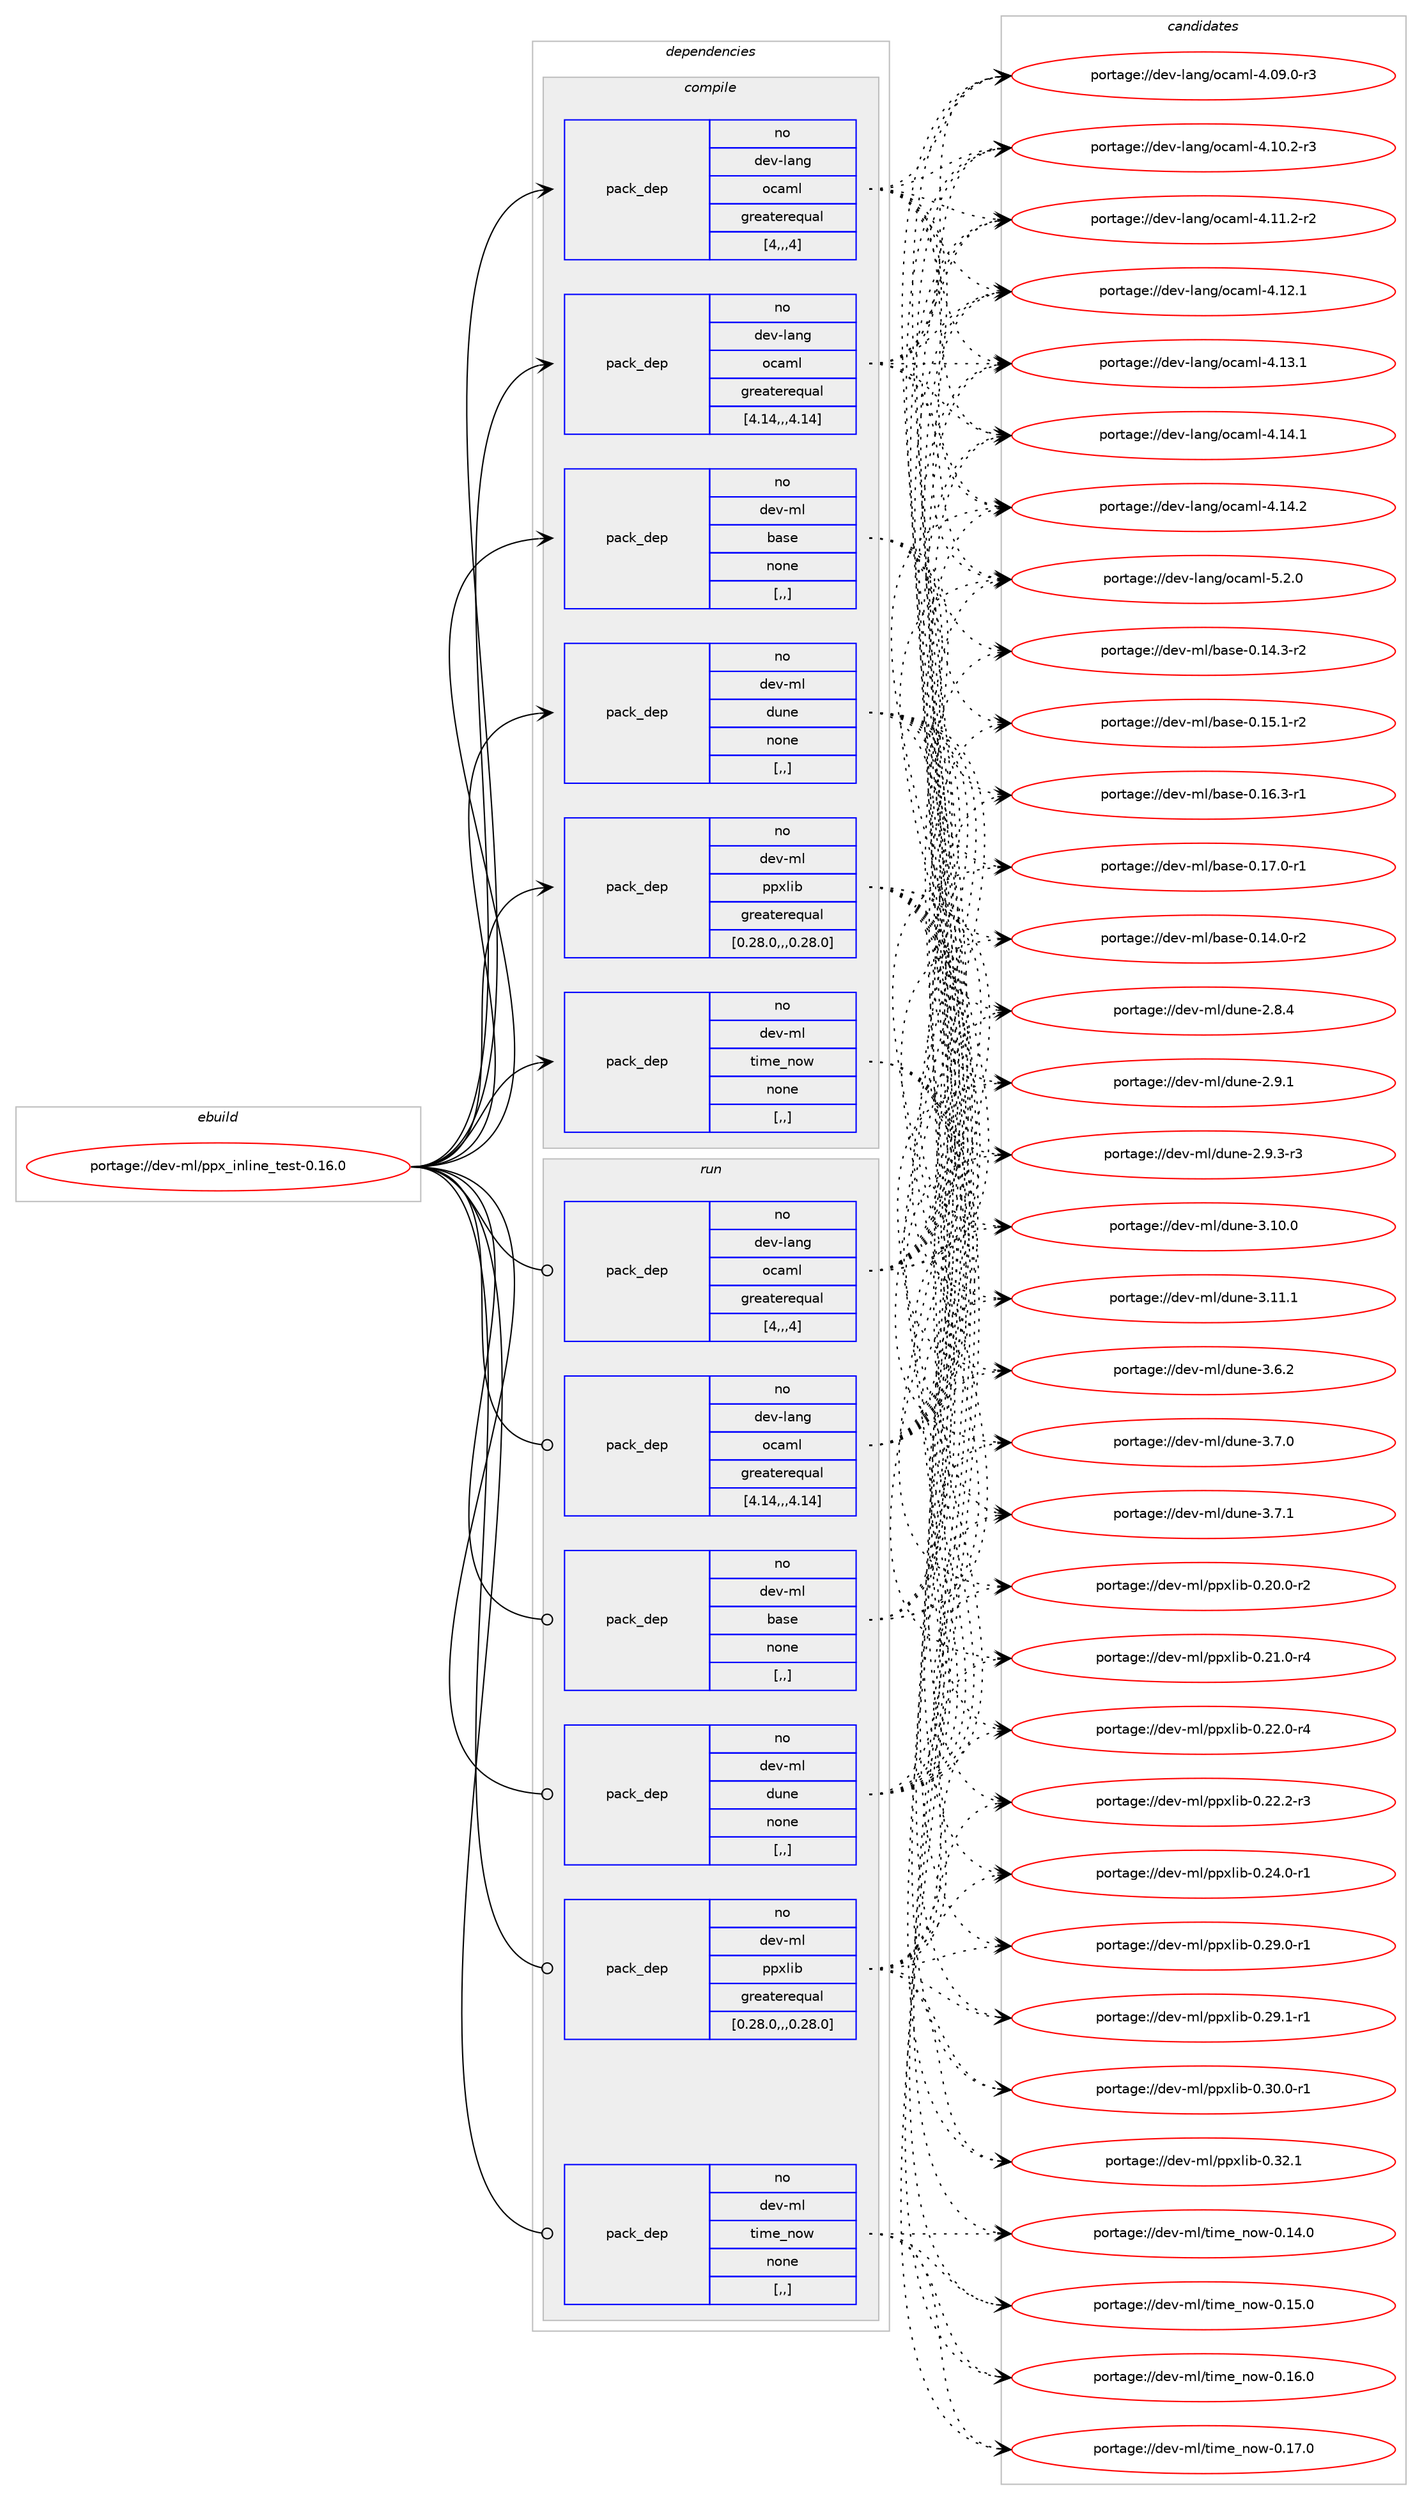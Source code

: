 digraph prolog {

# *************
# Graph options
# *************

newrank=true;
concentrate=true;
compound=true;
graph [rankdir=LR,fontname=Helvetica,fontsize=10,ranksep=1.5];#, ranksep=2.5, nodesep=0.2];
edge  [arrowhead=vee];
node  [fontname=Helvetica,fontsize=10];

# **********
# The ebuild
# **********

subgraph cluster_leftcol {
color=gray;
rank=same;
label=<<i>ebuild</i>>;
id [label="portage://dev-ml/ppx_inline_test-0.16.0", color=red, width=4, href="../dev-ml/ppx_inline_test-0.16.0.svg"];
}

# ****************
# The dependencies
# ****************

subgraph cluster_midcol {
color=gray;
label=<<i>dependencies</i>>;
subgraph cluster_compile {
fillcolor="#eeeeee";
style=filled;
label=<<i>compile</i>>;
subgraph pack89915 {
dependency119958 [label=<<TABLE BORDER="0" CELLBORDER="1" CELLSPACING="0" CELLPADDING="4" WIDTH="220"><TR><TD ROWSPAN="6" CELLPADDING="30">pack_dep</TD></TR><TR><TD WIDTH="110">no</TD></TR><TR><TD>dev-lang</TD></TR><TR><TD>ocaml</TD></TR><TR><TD>greaterequal</TD></TR><TR><TD>[4,,,4]</TD></TR></TABLE>>, shape=none, color=blue];
}
id:e -> dependency119958:w [weight=20,style="solid",arrowhead="vee"];
subgraph pack89916 {
dependency119959 [label=<<TABLE BORDER="0" CELLBORDER="1" CELLSPACING="0" CELLPADDING="4" WIDTH="220"><TR><TD ROWSPAN="6" CELLPADDING="30">pack_dep</TD></TR><TR><TD WIDTH="110">no</TD></TR><TR><TD>dev-lang</TD></TR><TR><TD>ocaml</TD></TR><TR><TD>greaterequal</TD></TR><TR><TD>[4.14,,,4.14]</TD></TR></TABLE>>, shape=none, color=blue];
}
id:e -> dependency119959:w [weight=20,style="solid",arrowhead="vee"];
subgraph pack89917 {
dependency119960 [label=<<TABLE BORDER="0" CELLBORDER="1" CELLSPACING="0" CELLPADDING="4" WIDTH="220"><TR><TD ROWSPAN="6" CELLPADDING="30">pack_dep</TD></TR><TR><TD WIDTH="110">no</TD></TR><TR><TD>dev-ml</TD></TR><TR><TD>base</TD></TR><TR><TD>none</TD></TR><TR><TD>[,,]</TD></TR></TABLE>>, shape=none, color=blue];
}
id:e -> dependency119960:w [weight=20,style="solid",arrowhead="vee"];
subgraph pack89918 {
dependency119961 [label=<<TABLE BORDER="0" CELLBORDER="1" CELLSPACING="0" CELLPADDING="4" WIDTH="220"><TR><TD ROWSPAN="6" CELLPADDING="30">pack_dep</TD></TR><TR><TD WIDTH="110">no</TD></TR><TR><TD>dev-ml</TD></TR><TR><TD>dune</TD></TR><TR><TD>none</TD></TR><TR><TD>[,,]</TD></TR></TABLE>>, shape=none, color=blue];
}
id:e -> dependency119961:w [weight=20,style="solid",arrowhead="vee"];
subgraph pack89919 {
dependency119962 [label=<<TABLE BORDER="0" CELLBORDER="1" CELLSPACING="0" CELLPADDING="4" WIDTH="220"><TR><TD ROWSPAN="6" CELLPADDING="30">pack_dep</TD></TR><TR><TD WIDTH="110">no</TD></TR><TR><TD>dev-ml</TD></TR><TR><TD>ppxlib</TD></TR><TR><TD>greaterequal</TD></TR><TR><TD>[0.28.0,,,0.28.0]</TD></TR></TABLE>>, shape=none, color=blue];
}
id:e -> dependency119962:w [weight=20,style="solid",arrowhead="vee"];
subgraph pack89920 {
dependency119963 [label=<<TABLE BORDER="0" CELLBORDER="1" CELLSPACING="0" CELLPADDING="4" WIDTH="220"><TR><TD ROWSPAN="6" CELLPADDING="30">pack_dep</TD></TR><TR><TD WIDTH="110">no</TD></TR><TR><TD>dev-ml</TD></TR><TR><TD>time_now</TD></TR><TR><TD>none</TD></TR><TR><TD>[,,]</TD></TR></TABLE>>, shape=none, color=blue];
}
id:e -> dependency119963:w [weight=20,style="solid",arrowhead="vee"];
}
subgraph cluster_compileandrun {
fillcolor="#eeeeee";
style=filled;
label=<<i>compile and run</i>>;
}
subgraph cluster_run {
fillcolor="#eeeeee";
style=filled;
label=<<i>run</i>>;
subgraph pack89921 {
dependency119964 [label=<<TABLE BORDER="0" CELLBORDER="1" CELLSPACING="0" CELLPADDING="4" WIDTH="220"><TR><TD ROWSPAN="6" CELLPADDING="30">pack_dep</TD></TR><TR><TD WIDTH="110">no</TD></TR><TR><TD>dev-lang</TD></TR><TR><TD>ocaml</TD></TR><TR><TD>greaterequal</TD></TR><TR><TD>[4,,,4]</TD></TR></TABLE>>, shape=none, color=blue];
}
id:e -> dependency119964:w [weight=20,style="solid",arrowhead="odot"];
subgraph pack89922 {
dependency119965 [label=<<TABLE BORDER="0" CELLBORDER="1" CELLSPACING="0" CELLPADDING="4" WIDTH="220"><TR><TD ROWSPAN="6" CELLPADDING="30">pack_dep</TD></TR><TR><TD WIDTH="110">no</TD></TR><TR><TD>dev-lang</TD></TR><TR><TD>ocaml</TD></TR><TR><TD>greaterequal</TD></TR><TR><TD>[4.14,,,4.14]</TD></TR></TABLE>>, shape=none, color=blue];
}
id:e -> dependency119965:w [weight=20,style="solid",arrowhead="odot"];
subgraph pack89923 {
dependency119966 [label=<<TABLE BORDER="0" CELLBORDER="1" CELLSPACING="0" CELLPADDING="4" WIDTH="220"><TR><TD ROWSPAN="6" CELLPADDING="30">pack_dep</TD></TR><TR><TD WIDTH="110">no</TD></TR><TR><TD>dev-ml</TD></TR><TR><TD>base</TD></TR><TR><TD>none</TD></TR><TR><TD>[,,]</TD></TR></TABLE>>, shape=none, color=blue];
}
id:e -> dependency119966:w [weight=20,style="solid",arrowhead="odot"];
subgraph pack89924 {
dependency119967 [label=<<TABLE BORDER="0" CELLBORDER="1" CELLSPACING="0" CELLPADDING="4" WIDTH="220"><TR><TD ROWSPAN="6" CELLPADDING="30">pack_dep</TD></TR><TR><TD WIDTH="110">no</TD></TR><TR><TD>dev-ml</TD></TR><TR><TD>dune</TD></TR><TR><TD>none</TD></TR><TR><TD>[,,]</TD></TR></TABLE>>, shape=none, color=blue];
}
id:e -> dependency119967:w [weight=20,style="solid",arrowhead="odot"];
subgraph pack89925 {
dependency119968 [label=<<TABLE BORDER="0" CELLBORDER="1" CELLSPACING="0" CELLPADDING="4" WIDTH="220"><TR><TD ROWSPAN="6" CELLPADDING="30">pack_dep</TD></TR><TR><TD WIDTH="110">no</TD></TR><TR><TD>dev-ml</TD></TR><TR><TD>ppxlib</TD></TR><TR><TD>greaterequal</TD></TR><TR><TD>[0.28.0,,,0.28.0]</TD></TR></TABLE>>, shape=none, color=blue];
}
id:e -> dependency119968:w [weight=20,style="solid",arrowhead="odot"];
subgraph pack89926 {
dependency119969 [label=<<TABLE BORDER="0" CELLBORDER="1" CELLSPACING="0" CELLPADDING="4" WIDTH="220"><TR><TD ROWSPAN="6" CELLPADDING="30">pack_dep</TD></TR><TR><TD WIDTH="110">no</TD></TR><TR><TD>dev-ml</TD></TR><TR><TD>time_now</TD></TR><TR><TD>none</TD></TR><TR><TD>[,,]</TD></TR></TABLE>>, shape=none, color=blue];
}
id:e -> dependency119969:w [weight=20,style="solid",arrowhead="odot"];
}
}

# **************
# The candidates
# **************

subgraph cluster_choices {
rank=same;
color=gray;
label=<<i>candidates</i>>;

subgraph choice89915 {
color=black;
nodesep=1;
choice1001011184510897110103471119997109108455246485746484511451 [label="portage://dev-lang/ocaml-4.09.0-r3", color=red, width=4,href="../dev-lang/ocaml-4.09.0-r3.svg"];
choice1001011184510897110103471119997109108455246494846504511451 [label="portage://dev-lang/ocaml-4.10.2-r3", color=red, width=4,href="../dev-lang/ocaml-4.10.2-r3.svg"];
choice1001011184510897110103471119997109108455246494946504511450 [label="portage://dev-lang/ocaml-4.11.2-r2", color=red, width=4,href="../dev-lang/ocaml-4.11.2-r2.svg"];
choice100101118451089711010347111999710910845524649504649 [label="portage://dev-lang/ocaml-4.12.1", color=red, width=4,href="../dev-lang/ocaml-4.12.1.svg"];
choice100101118451089711010347111999710910845524649514649 [label="portage://dev-lang/ocaml-4.13.1", color=red, width=4,href="../dev-lang/ocaml-4.13.1.svg"];
choice100101118451089711010347111999710910845524649524649 [label="portage://dev-lang/ocaml-4.14.1", color=red, width=4,href="../dev-lang/ocaml-4.14.1.svg"];
choice100101118451089711010347111999710910845524649524650 [label="portage://dev-lang/ocaml-4.14.2", color=red, width=4,href="../dev-lang/ocaml-4.14.2.svg"];
choice1001011184510897110103471119997109108455346504648 [label="portage://dev-lang/ocaml-5.2.0", color=red, width=4,href="../dev-lang/ocaml-5.2.0.svg"];
dependency119958:e -> choice1001011184510897110103471119997109108455246485746484511451:w [style=dotted,weight="100"];
dependency119958:e -> choice1001011184510897110103471119997109108455246494846504511451:w [style=dotted,weight="100"];
dependency119958:e -> choice1001011184510897110103471119997109108455246494946504511450:w [style=dotted,weight="100"];
dependency119958:e -> choice100101118451089711010347111999710910845524649504649:w [style=dotted,weight="100"];
dependency119958:e -> choice100101118451089711010347111999710910845524649514649:w [style=dotted,weight="100"];
dependency119958:e -> choice100101118451089711010347111999710910845524649524649:w [style=dotted,weight="100"];
dependency119958:e -> choice100101118451089711010347111999710910845524649524650:w [style=dotted,weight="100"];
dependency119958:e -> choice1001011184510897110103471119997109108455346504648:w [style=dotted,weight="100"];
}
subgraph choice89916 {
color=black;
nodesep=1;
choice1001011184510897110103471119997109108455246485746484511451 [label="portage://dev-lang/ocaml-4.09.0-r3", color=red, width=4,href="../dev-lang/ocaml-4.09.0-r3.svg"];
choice1001011184510897110103471119997109108455246494846504511451 [label="portage://dev-lang/ocaml-4.10.2-r3", color=red, width=4,href="../dev-lang/ocaml-4.10.2-r3.svg"];
choice1001011184510897110103471119997109108455246494946504511450 [label="portage://dev-lang/ocaml-4.11.2-r2", color=red, width=4,href="../dev-lang/ocaml-4.11.2-r2.svg"];
choice100101118451089711010347111999710910845524649504649 [label="portage://dev-lang/ocaml-4.12.1", color=red, width=4,href="../dev-lang/ocaml-4.12.1.svg"];
choice100101118451089711010347111999710910845524649514649 [label="portage://dev-lang/ocaml-4.13.1", color=red, width=4,href="../dev-lang/ocaml-4.13.1.svg"];
choice100101118451089711010347111999710910845524649524649 [label="portage://dev-lang/ocaml-4.14.1", color=red, width=4,href="../dev-lang/ocaml-4.14.1.svg"];
choice100101118451089711010347111999710910845524649524650 [label="portage://dev-lang/ocaml-4.14.2", color=red, width=4,href="../dev-lang/ocaml-4.14.2.svg"];
choice1001011184510897110103471119997109108455346504648 [label="portage://dev-lang/ocaml-5.2.0", color=red, width=4,href="../dev-lang/ocaml-5.2.0.svg"];
dependency119959:e -> choice1001011184510897110103471119997109108455246485746484511451:w [style=dotted,weight="100"];
dependency119959:e -> choice1001011184510897110103471119997109108455246494846504511451:w [style=dotted,weight="100"];
dependency119959:e -> choice1001011184510897110103471119997109108455246494946504511450:w [style=dotted,weight="100"];
dependency119959:e -> choice100101118451089711010347111999710910845524649504649:w [style=dotted,weight="100"];
dependency119959:e -> choice100101118451089711010347111999710910845524649514649:w [style=dotted,weight="100"];
dependency119959:e -> choice100101118451089711010347111999710910845524649524649:w [style=dotted,weight="100"];
dependency119959:e -> choice100101118451089711010347111999710910845524649524650:w [style=dotted,weight="100"];
dependency119959:e -> choice1001011184510897110103471119997109108455346504648:w [style=dotted,weight="100"];
}
subgraph choice89917 {
color=black;
nodesep=1;
choice10010111845109108479897115101454846495246484511450 [label="portage://dev-ml/base-0.14.0-r2", color=red, width=4,href="../dev-ml/base-0.14.0-r2.svg"];
choice10010111845109108479897115101454846495246514511450 [label="portage://dev-ml/base-0.14.3-r2", color=red, width=4,href="../dev-ml/base-0.14.3-r2.svg"];
choice10010111845109108479897115101454846495346494511450 [label="portage://dev-ml/base-0.15.1-r2", color=red, width=4,href="../dev-ml/base-0.15.1-r2.svg"];
choice10010111845109108479897115101454846495446514511449 [label="portage://dev-ml/base-0.16.3-r1", color=red, width=4,href="../dev-ml/base-0.16.3-r1.svg"];
choice10010111845109108479897115101454846495546484511449 [label="portage://dev-ml/base-0.17.0-r1", color=red, width=4,href="../dev-ml/base-0.17.0-r1.svg"];
dependency119960:e -> choice10010111845109108479897115101454846495246484511450:w [style=dotted,weight="100"];
dependency119960:e -> choice10010111845109108479897115101454846495246514511450:w [style=dotted,weight="100"];
dependency119960:e -> choice10010111845109108479897115101454846495346494511450:w [style=dotted,weight="100"];
dependency119960:e -> choice10010111845109108479897115101454846495446514511449:w [style=dotted,weight="100"];
dependency119960:e -> choice10010111845109108479897115101454846495546484511449:w [style=dotted,weight="100"];
}
subgraph choice89918 {
color=black;
nodesep=1;
choice1001011184510910847100117110101455046564652 [label="portage://dev-ml/dune-2.8.4", color=red, width=4,href="../dev-ml/dune-2.8.4.svg"];
choice1001011184510910847100117110101455046574649 [label="portage://dev-ml/dune-2.9.1", color=red, width=4,href="../dev-ml/dune-2.9.1.svg"];
choice10010111845109108471001171101014550465746514511451 [label="portage://dev-ml/dune-2.9.3-r3", color=red, width=4,href="../dev-ml/dune-2.9.3-r3.svg"];
choice100101118451091084710011711010145514649484648 [label="portage://dev-ml/dune-3.10.0", color=red, width=4,href="../dev-ml/dune-3.10.0.svg"];
choice100101118451091084710011711010145514649494649 [label="portage://dev-ml/dune-3.11.1", color=red, width=4,href="../dev-ml/dune-3.11.1.svg"];
choice1001011184510910847100117110101455146544650 [label="portage://dev-ml/dune-3.6.2", color=red, width=4,href="../dev-ml/dune-3.6.2.svg"];
choice1001011184510910847100117110101455146554648 [label="portage://dev-ml/dune-3.7.0", color=red, width=4,href="../dev-ml/dune-3.7.0.svg"];
choice1001011184510910847100117110101455146554649 [label="portage://dev-ml/dune-3.7.1", color=red, width=4,href="../dev-ml/dune-3.7.1.svg"];
dependency119961:e -> choice1001011184510910847100117110101455046564652:w [style=dotted,weight="100"];
dependency119961:e -> choice1001011184510910847100117110101455046574649:w [style=dotted,weight="100"];
dependency119961:e -> choice10010111845109108471001171101014550465746514511451:w [style=dotted,weight="100"];
dependency119961:e -> choice100101118451091084710011711010145514649484648:w [style=dotted,weight="100"];
dependency119961:e -> choice100101118451091084710011711010145514649494649:w [style=dotted,weight="100"];
dependency119961:e -> choice1001011184510910847100117110101455146544650:w [style=dotted,weight="100"];
dependency119961:e -> choice1001011184510910847100117110101455146554648:w [style=dotted,weight="100"];
dependency119961:e -> choice1001011184510910847100117110101455146554649:w [style=dotted,weight="100"];
}
subgraph choice89919 {
color=black;
nodesep=1;
choice100101118451091084711211212010810598454846504846484511450 [label="portage://dev-ml/ppxlib-0.20.0-r2", color=red, width=4,href="../dev-ml/ppxlib-0.20.0-r2.svg"];
choice100101118451091084711211212010810598454846504946484511452 [label="portage://dev-ml/ppxlib-0.21.0-r4", color=red, width=4,href="../dev-ml/ppxlib-0.21.0-r4.svg"];
choice100101118451091084711211212010810598454846505046484511452 [label="portage://dev-ml/ppxlib-0.22.0-r4", color=red, width=4,href="../dev-ml/ppxlib-0.22.0-r4.svg"];
choice100101118451091084711211212010810598454846505046504511451 [label="portage://dev-ml/ppxlib-0.22.2-r3", color=red, width=4,href="../dev-ml/ppxlib-0.22.2-r3.svg"];
choice100101118451091084711211212010810598454846505246484511449 [label="portage://dev-ml/ppxlib-0.24.0-r1", color=red, width=4,href="../dev-ml/ppxlib-0.24.0-r1.svg"];
choice100101118451091084711211212010810598454846505746484511449 [label="portage://dev-ml/ppxlib-0.29.0-r1", color=red, width=4,href="../dev-ml/ppxlib-0.29.0-r1.svg"];
choice100101118451091084711211212010810598454846505746494511449 [label="portage://dev-ml/ppxlib-0.29.1-r1", color=red, width=4,href="../dev-ml/ppxlib-0.29.1-r1.svg"];
choice100101118451091084711211212010810598454846514846484511449 [label="portage://dev-ml/ppxlib-0.30.0-r1", color=red, width=4,href="../dev-ml/ppxlib-0.30.0-r1.svg"];
choice10010111845109108471121121201081059845484651504649 [label="portage://dev-ml/ppxlib-0.32.1", color=red, width=4,href="../dev-ml/ppxlib-0.32.1.svg"];
dependency119962:e -> choice100101118451091084711211212010810598454846504846484511450:w [style=dotted,weight="100"];
dependency119962:e -> choice100101118451091084711211212010810598454846504946484511452:w [style=dotted,weight="100"];
dependency119962:e -> choice100101118451091084711211212010810598454846505046484511452:w [style=dotted,weight="100"];
dependency119962:e -> choice100101118451091084711211212010810598454846505046504511451:w [style=dotted,weight="100"];
dependency119962:e -> choice100101118451091084711211212010810598454846505246484511449:w [style=dotted,weight="100"];
dependency119962:e -> choice100101118451091084711211212010810598454846505746484511449:w [style=dotted,weight="100"];
dependency119962:e -> choice100101118451091084711211212010810598454846505746494511449:w [style=dotted,weight="100"];
dependency119962:e -> choice100101118451091084711211212010810598454846514846484511449:w [style=dotted,weight="100"];
dependency119962:e -> choice10010111845109108471121121201081059845484651504649:w [style=dotted,weight="100"];
}
subgraph choice89920 {
color=black;
nodesep=1;
choice10010111845109108471161051091019511011111945484649524648 [label="portage://dev-ml/time_now-0.14.0", color=red, width=4,href="../dev-ml/time_now-0.14.0.svg"];
choice10010111845109108471161051091019511011111945484649534648 [label="portage://dev-ml/time_now-0.15.0", color=red, width=4,href="../dev-ml/time_now-0.15.0.svg"];
choice10010111845109108471161051091019511011111945484649544648 [label="portage://dev-ml/time_now-0.16.0", color=red, width=4,href="../dev-ml/time_now-0.16.0.svg"];
choice10010111845109108471161051091019511011111945484649554648 [label="portage://dev-ml/time_now-0.17.0", color=red, width=4,href="../dev-ml/time_now-0.17.0.svg"];
dependency119963:e -> choice10010111845109108471161051091019511011111945484649524648:w [style=dotted,weight="100"];
dependency119963:e -> choice10010111845109108471161051091019511011111945484649534648:w [style=dotted,weight="100"];
dependency119963:e -> choice10010111845109108471161051091019511011111945484649544648:w [style=dotted,weight="100"];
dependency119963:e -> choice10010111845109108471161051091019511011111945484649554648:w [style=dotted,weight="100"];
}
subgraph choice89921 {
color=black;
nodesep=1;
choice1001011184510897110103471119997109108455246485746484511451 [label="portage://dev-lang/ocaml-4.09.0-r3", color=red, width=4,href="../dev-lang/ocaml-4.09.0-r3.svg"];
choice1001011184510897110103471119997109108455246494846504511451 [label="portage://dev-lang/ocaml-4.10.2-r3", color=red, width=4,href="../dev-lang/ocaml-4.10.2-r3.svg"];
choice1001011184510897110103471119997109108455246494946504511450 [label="portage://dev-lang/ocaml-4.11.2-r2", color=red, width=4,href="../dev-lang/ocaml-4.11.2-r2.svg"];
choice100101118451089711010347111999710910845524649504649 [label="portage://dev-lang/ocaml-4.12.1", color=red, width=4,href="../dev-lang/ocaml-4.12.1.svg"];
choice100101118451089711010347111999710910845524649514649 [label="portage://dev-lang/ocaml-4.13.1", color=red, width=4,href="../dev-lang/ocaml-4.13.1.svg"];
choice100101118451089711010347111999710910845524649524649 [label="portage://dev-lang/ocaml-4.14.1", color=red, width=4,href="../dev-lang/ocaml-4.14.1.svg"];
choice100101118451089711010347111999710910845524649524650 [label="portage://dev-lang/ocaml-4.14.2", color=red, width=4,href="../dev-lang/ocaml-4.14.2.svg"];
choice1001011184510897110103471119997109108455346504648 [label="portage://dev-lang/ocaml-5.2.0", color=red, width=4,href="../dev-lang/ocaml-5.2.0.svg"];
dependency119964:e -> choice1001011184510897110103471119997109108455246485746484511451:w [style=dotted,weight="100"];
dependency119964:e -> choice1001011184510897110103471119997109108455246494846504511451:w [style=dotted,weight="100"];
dependency119964:e -> choice1001011184510897110103471119997109108455246494946504511450:w [style=dotted,weight="100"];
dependency119964:e -> choice100101118451089711010347111999710910845524649504649:w [style=dotted,weight="100"];
dependency119964:e -> choice100101118451089711010347111999710910845524649514649:w [style=dotted,weight="100"];
dependency119964:e -> choice100101118451089711010347111999710910845524649524649:w [style=dotted,weight="100"];
dependency119964:e -> choice100101118451089711010347111999710910845524649524650:w [style=dotted,weight="100"];
dependency119964:e -> choice1001011184510897110103471119997109108455346504648:w [style=dotted,weight="100"];
}
subgraph choice89922 {
color=black;
nodesep=1;
choice1001011184510897110103471119997109108455246485746484511451 [label="portage://dev-lang/ocaml-4.09.0-r3", color=red, width=4,href="../dev-lang/ocaml-4.09.0-r3.svg"];
choice1001011184510897110103471119997109108455246494846504511451 [label="portage://dev-lang/ocaml-4.10.2-r3", color=red, width=4,href="../dev-lang/ocaml-4.10.2-r3.svg"];
choice1001011184510897110103471119997109108455246494946504511450 [label="portage://dev-lang/ocaml-4.11.2-r2", color=red, width=4,href="../dev-lang/ocaml-4.11.2-r2.svg"];
choice100101118451089711010347111999710910845524649504649 [label="portage://dev-lang/ocaml-4.12.1", color=red, width=4,href="../dev-lang/ocaml-4.12.1.svg"];
choice100101118451089711010347111999710910845524649514649 [label="portage://dev-lang/ocaml-4.13.1", color=red, width=4,href="../dev-lang/ocaml-4.13.1.svg"];
choice100101118451089711010347111999710910845524649524649 [label="portage://dev-lang/ocaml-4.14.1", color=red, width=4,href="../dev-lang/ocaml-4.14.1.svg"];
choice100101118451089711010347111999710910845524649524650 [label="portage://dev-lang/ocaml-4.14.2", color=red, width=4,href="../dev-lang/ocaml-4.14.2.svg"];
choice1001011184510897110103471119997109108455346504648 [label="portage://dev-lang/ocaml-5.2.0", color=red, width=4,href="../dev-lang/ocaml-5.2.0.svg"];
dependency119965:e -> choice1001011184510897110103471119997109108455246485746484511451:w [style=dotted,weight="100"];
dependency119965:e -> choice1001011184510897110103471119997109108455246494846504511451:w [style=dotted,weight="100"];
dependency119965:e -> choice1001011184510897110103471119997109108455246494946504511450:w [style=dotted,weight="100"];
dependency119965:e -> choice100101118451089711010347111999710910845524649504649:w [style=dotted,weight="100"];
dependency119965:e -> choice100101118451089711010347111999710910845524649514649:w [style=dotted,weight="100"];
dependency119965:e -> choice100101118451089711010347111999710910845524649524649:w [style=dotted,weight="100"];
dependency119965:e -> choice100101118451089711010347111999710910845524649524650:w [style=dotted,weight="100"];
dependency119965:e -> choice1001011184510897110103471119997109108455346504648:w [style=dotted,weight="100"];
}
subgraph choice89923 {
color=black;
nodesep=1;
choice10010111845109108479897115101454846495246484511450 [label="portage://dev-ml/base-0.14.0-r2", color=red, width=4,href="../dev-ml/base-0.14.0-r2.svg"];
choice10010111845109108479897115101454846495246514511450 [label="portage://dev-ml/base-0.14.3-r2", color=red, width=4,href="../dev-ml/base-0.14.3-r2.svg"];
choice10010111845109108479897115101454846495346494511450 [label="portage://dev-ml/base-0.15.1-r2", color=red, width=4,href="../dev-ml/base-0.15.1-r2.svg"];
choice10010111845109108479897115101454846495446514511449 [label="portage://dev-ml/base-0.16.3-r1", color=red, width=4,href="../dev-ml/base-0.16.3-r1.svg"];
choice10010111845109108479897115101454846495546484511449 [label="portage://dev-ml/base-0.17.0-r1", color=red, width=4,href="../dev-ml/base-0.17.0-r1.svg"];
dependency119966:e -> choice10010111845109108479897115101454846495246484511450:w [style=dotted,weight="100"];
dependency119966:e -> choice10010111845109108479897115101454846495246514511450:w [style=dotted,weight="100"];
dependency119966:e -> choice10010111845109108479897115101454846495346494511450:w [style=dotted,weight="100"];
dependency119966:e -> choice10010111845109108479897115101454846495446514511449:w [style=dotted,weight="100"];
dependency119966:e -> choice10010111845109108479897115101454846495546484511449:w [style=dotted,weight="100"];
}
subgraph choice89924 {
color=black;
nodesep=1;
choice1001011184510910847100117110101455046564652 [label="portage://dev-ml/dune-2.8.4", color=red, width=4,href="../dev-ml/dune-2.8.4.svg"];
choice1001011184510910847100117110101455046574649 [label="portage://dev-ml/dune-2.9.1", color=red, width=4,href="../dev-ml/dune-2.9.1.svg"];
choice10010111845109108471001171101014550465746514511451 [label="portage://dev-ml/dune-2.9.3-r3", color=red, width=4,href="../dev-ml/dune-2.9.3-r3.svg"];
choice100101118451091084710011711010145514649484648 [label="portage://dev-ml/dune-3.10.0", color=red, width=4,href="../dev-ml/dune-3.10.0.svg"];
choice100101118451091084710011711010145514649494649 [label="portage://dev-ml/dune-3.11.1", color=red, width=4,href="../dev-ml/dune-3.11.1.svg"];
choice1001011184510910847100117110101455146544650 [label="portage://dev-ml/dune-3.6.2", color=red, width=4,href="../dev-ml/dune-3.6.2.svg"];
choice1001011184510910847100117110101455146554648 [label="portage://dev-ml/dune-3.7.0", color=red, width=4,href="../dev-ml/dune-3.7.0.svg"];
choice1001011184510910847100117110101455146554649 [label="portage://dev-ml/dune-3.7.1", color=red, width=4,href="../dev-ml/dune-3.7.1.svg"];
dependency119967:e -> choice1001011184510910847100117110101455046564652:w [style=dotted,weight="100"];
dependency119967:e -> choice1001011184510910847100117110101455046574649:w [style=dotted,weight="100"];
dependency119967:e -> choice10010111845109108471001171101014550465746514511451:w [style=dotted,weight="100"];
dependency119967:e -> choice100101118451091084710011711010145514649484648:w [style=dotted,weight="100"];
dependency119967:e -> choice100101118451091084710011711010145514649494649:w [style=dotted,weight="100"];
dependency119967:e -> choice1001011184510910847100117110101455146544650:w [style=dotted,weight="100"];
dependency119967:e -> choice1001011184510910847100117110101455146554648:w [style=dotted,weight="100"];
dependency119967:e -> choice1001011184510910847100117110101455146554649:w [style=dotted,weight="100"];
}
subgraph choice89925 {
color=black;
nodesep=1;
choice100101118451091084711211212010810598454846504846484511450 [label="portage://dev-ml/ppxlib-0.20.0-r2", color=red, width=4,href="../dev-ml/ppxlib-0.20.0-r2.svg"];
choice100101118451091084711211212010810598454846504946484511452 [label="portage://dev-ml/ppxlib-0.21.0-r4", color=red, width=4,href="../dev-ml/ppxlib-0.21.0-r4.svg"];
choice100101118451091084711211212010810598454846505046484511452 [label="portage://dev-ml/ppxlib-0.22.0-r4", color=red, width=4,href="../dev-ml/ppxlib-0.22.0-r4.svg"];
choice100101118451091084711211212010810598454846505046504511451 [label="portage://dev-ml/ppxlib-0.22.2-r3", color=red, width=4,href="../dev-ml/ppxlib-0.22.2-r3.svg"];
choice100101118451091084711211212010810598454846505246484511449 [label="portage://dev-ml/ppxlib-0.24.0-r1", color=red, width=4,href="../dev-ml/ppxlib-0.24.0-r1.svg"];
choice100101118451091084711211212010810598454846505746484511449 [label="portage://dev-ml/ppxlib-0.29.0-r1", color=red, width=4,href="../dev-ml/ppxlib-0.29.0-r1.svg"];
choice100101118451091084711211212010810598454846505746494511449 [label="portage://dev-ml/ppxlib-0.29.1-r1", color=red, width=4,href="../dev-ml/ppxlib-0.29.1-r1.svg"];
choice100101118451091084711211212010810598454846514846484511449 [label="portage://dev-ml/ppxlib-0.30.0-r1", color=red, width=4,href="../dev-ml/ppxlib-0.30.0-r1.svg"];
choice10010111845109108471121121201081059845484651504649 [label="portage://dev-ml/ppxlib-0.32.1", color=red, width=4,href="../dev-ml/ppxlib-0.32.1.svg"];
dependency119968:e -> choice100101118451091084711211212010810598454846504846484511450:w [style=dotted,weight="100"];
dependency119968:e -> choice100101118451091084711211212010810598454846504946484511452:w [style=dotted,weight="100"];
dependency119968:e -> choice100101118451091084711211212010810598454846505046484511452:w [style=dotted,weight="100"];
dependency119968:e -> choice100101118451091084711211212010810598454846505046504511451:w [style=dotted,weight="100"];
dependency119968:e -> choice100101118451091084711211212010810598454846505246484511449:w [style=dotted,weight="100"];
dependency119968:e -> choice100101118451091084711211212010810598454846505746484511449:w [style=dotted,weight="100"];
dependency119968:e -> choice100101118451091084711211212010810598454846505746494511449:w [style=dotted,weight="100"];
dependency119968:e -> choice100101118451091084711211212010810598454846514846484511449:w [style=dotted,weight="100"];
dependency119968:e -> choice10010111845109108471121121201081059845484651504649:w [style=dotted,weight="100"];
}
subgraph choice89926 {
color=black;
nodesep=1;
choice10010111845109108471161051091019511011111945484649524648 [label="portage://dev-ml/time_now-0.14.0", color=red, width=4,href="../dev-ml/time_now-0.14.0.svg"];
choice10010111845109108471161051091019511011111945484649534648 [label="portage://dev-ml/time_now-0.15.0", color=red, width=4,href="../dev-ml/time_now-0.15.0.svg"];
choice10010111845109108471161051091019511011111945484649544648 [label="portage://dev-ml/time_now-0.16.0", color=red, width=4,href="../dev-ml/time_now-0.16.0.svg"];
choice10010111845109108471161051091019511011111945484649554648 [label="portage://dev-ml/time_now-0.17.0", color=red, width=4,href="../dev-ml/time_now-0.17.0.svg"];
dependency119969:e -> choice10010111845109108471161051091019511011111945484649524648:w [style=dotted,weight="100"];
dependency119969:e -> choice10010111845109108471161051091019511011111945484649534648:w [style=dotted,weight="100"];
dependency119969:e -> choice10010111845109108471161051091019511011111945484649544648:w [style=dotted,weight="100"];
dependency119969:e -> choice10010111845109108471161051091019511011111945484649554648:w [style=dotted,weight="100"];
}
}

}
